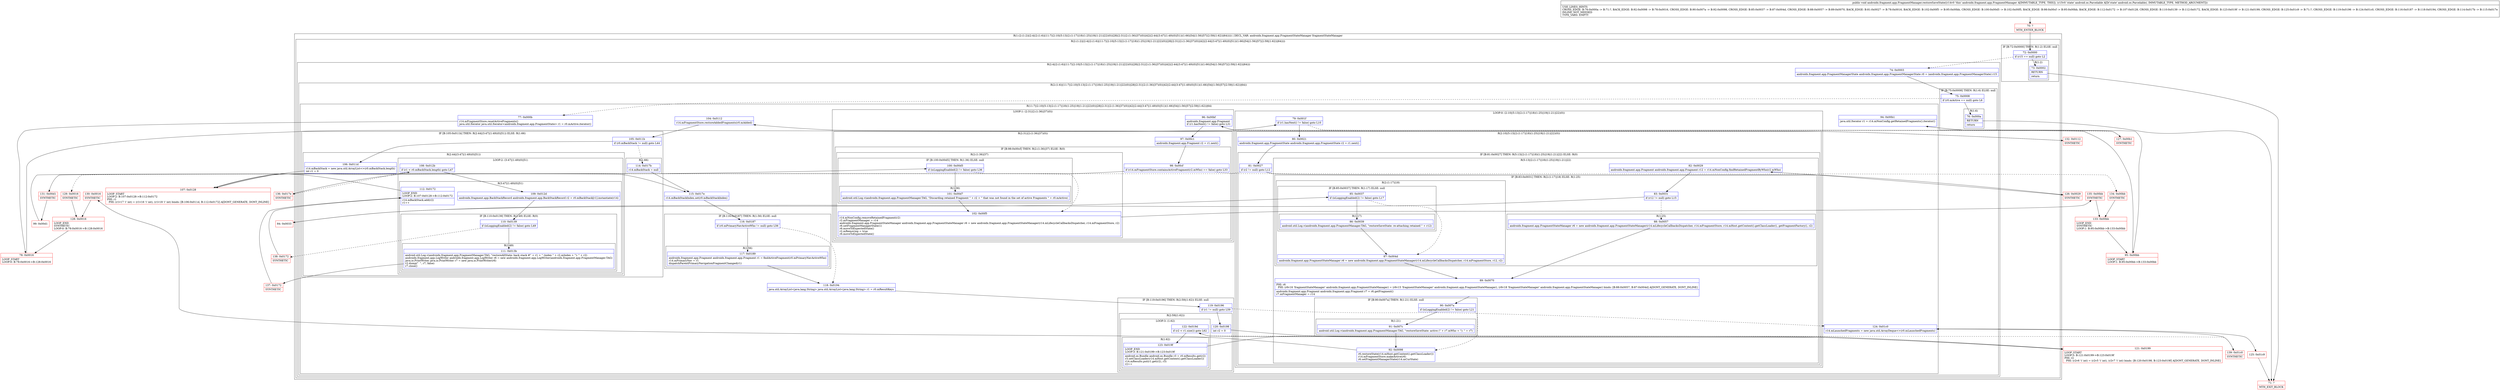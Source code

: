 digraph "CFG forandroidx.fragment.app.FragmentManager.restoreSaveState(Landroid\/os\/Parcelable;)V" {
subgraph cluster_Region_1991380326 {
label = "R(1:(2:(1:2)|(2:4|(2:(1:6)|(11:7|(2:10|(5:13|(2:(1:17)|18)(1:25)|19|(1:21)|22)(0))|28|(2:31|(2:(1:36)|37)(0))|42|(2:44|(3:47|(1:49)(0)|51))(1:66)|54|(1:56)|57|(2:59|(1:62))|64))))) | DECL_VAR: androidx.fragment.app.FragmentStateManager fragmentStateManager\l";
node [shape=record,color=blue];
subgraph cluster_Region_1353529499 {
label = "R(2:(1:2)|(2:4|(2:(1:6)|(11:7|(2:10|(5:13|(2:(1:17)|18)(1:25)|19|(1:21)|22)(0))|28|(2:31|(2:(1:36)|37)(0))|42|(2:44|(3:47|(1:49)(0)|51))(1:66)|54|(1:56)|57|(2:59|(1:62))|64))))";
node [shape=record,color=blue];
subgraph cluster_IfRegion_1773725657 {
label = "IF [B:72:0x0000] THEN: R(1:2) ELSE: null";
node [shape=record,color=blue];
Node_72 [shape=record,label="{72\:\ 0x0000|if (r15 == null) goto L2\l}"];
subgraph cluster_Region_447815692 {
label = "R(1:2)";
node [shape=record,color=blue];
Node_73 [shape=record,label="{73\:\ 0x0002|RETURN\l|return\l}"];
}
}
subgraph cluster_Region_1599666860 {
label = "R(2:4|(2:(1:6)|(11:7|(2:10|(5:13|(2:(1:17)|18)(1:25)|19|(1:21)|22)(0))|28|(2:31|(2:(1:36)|37)(0))|42|(2:44|(3:47|(1:49)(0)|51))(1:66)|54|(1:56)|57|(2:59|(1:62))|64)))";
node [shape=record,color=blue];
Node_74 [shape=record,label="{74\:\ 0x0003|androidx.fragment.app.FragmentManagerState androidx.fragment.app.FragmentManagerState r0 = (androidx.fragment.app.FragmentManagerState) r15\l}"];
subgraph cluster_Region_2089731841 {
label = "R(2:(1:6)|(11:7|(2:10|(5:13|(2:(1:17)|18)(1:25)|19|(1:21)|22)(0))|28|(2:31|(2:(1:36)|37)(0))|42|(2:44|(3:47|(1:49)(0)|51))(1:66)|54|(1:56)|57|(2:59|(1:62))|64))";
node [shape=record,color=blue];
subgraph cluster_IfRegion_887149984 {
label = "IF [B:75:0x0008] THEN: R(1:6) ELSE: null";
node [shape=record,color=blue];
Node_75 [shape=record,label="{75\:\ 0x0008|if (r0.mActive == null) goto L6\l}"];
subgraph cluster_Region_1172197867 {
label = "R(1:6)";
node [shape=record,color=blue];
Node_76 [shape=record,label="{76\:\ 0x000a|RETURN\l|return\l}"];
}
}
subgraph cluster_Region_541516045 {
label = "R(11:7|(2:10|(5:13|(2:(1:17)|18)(1:25)|19|(1:21)|22)(0))|28|(2:31|(2:(1:36)|37)(0))|42|(2:44|(3:47|(1:49)(0)|51))(1:66)|54|(1:56)|57|(2:59|(1:62))|64)";
node [shape=record,color=blue];
Node_77 [shape=record,label="{77\:\ 0x000b|r14.mFragmentStore.resetActiveFragments()\ljava.util.Iterator java.util.Iterator\<androidx.fragment.app.FragmentState\> r1 = r0.mActive.iterator()\l}"];
subgraph cluster_LoopRegion_2055441468 {
label = "LOOP:0: (2:10|(5:13|(2:(1:17)|18)(1:25)|19|(1:21)|22)(0))";
node [shape=record,color=blue];
Node_79 [shape=record,label="{79\:\ 0x001f|if (r1.hasNext() != false) goto L10\l}"];
subgraph cluster_Region_1996170442 {
label = "R(2:10|(5:13|(2:(1:17)|18)(1:25)|19|(1:21)|22)(0))";
node [shape=record,color=blue];
Node_80 [shape=record,label="{80\:\ 0x0021|androidx.fragment.app.FragmentState androidx.fragment.app.FragmentState r2 = r1.next()\l}"];
subgraph cluster_IfRegion_1830123538 {
label = "IF [B:81:0x0027] THEN: R(5:13|(2:(1:17)|18)(1:25)|19|(1:21)|22) ELSE: R(0)";
node [shape=record,color=blue];
Node_81 [shape=record,label="{81\:\ 0x0027|if (r2 != null) goto L12\l}"];
subgraph cluster_Region_1941736969 {
label = "R(5:13|(2:(1:17)|18)(1:25)|19|(1:21)|22)";
node [shape=record,color=blue];
Node_82 [shape=record,label="{82\:\ 0x0029|androidx.fragment.app.Fragment androidx.fragment.app.Fragment r12 = r14.mNonConfig.findRetainedFragmentByWho(r2.mWho)\l}"];
subgraph cluster_IfRegion_958934230 {
label = "IF [B:83:0x0031] THEN: R(2:(1:17)|18) ELSE: R(1:25)";
node [shape=record,color=blue];
Node_83 [shape=record,label="{83\:\ 0x0031|if (r12 != null) goto L15\l}"];
subgraph cluster_Region_1462609813 {
label = "R(2:(1:17)|18)";
node [shape=record,color=blue];
subgraph cluster_IfRegion_1811341478 {
label = "IF [B:85:0x0037] THEN: R(1:17) ELSE: null";
node [shape=record,color=blue];
Node_85 [shape=record,label="{85\:\ 0x0037|if (isLoggingEnabled(2) != false) goto L17\l}"];
subgraph cluster_Region_787689788 {
label = "R(1:17)";
node [shape=record,color=blue];
Node_86 [shape=record,label="{86\:\ 0x0039|android.util.Log.v(androidx.fragment.app.FragmentManager.TAG, \"restoreSaveState: re\-attaching retained \" + r12)\l}"];
}
}
Node_87 [shape=record,label="{87\:\ 0x004d|androidx.fragment.app.FragmentStateManager r6 = new androidx.fragment.app.FragmentStateManager(r14.mLifecycleCallbacksDispatcher, r14.mFragmentStore, r12, r2)\l}"];
}
subgraph cluster_Region_2134580939 {
label = "R(1:25)";
node [shape=record,color=blue];
Node_88 [shape=record,label="{88\:\ 0x0057|androidx.fragment.app.FragmentStateManager r6 = new androidx.fragment.app.FragmentStateManager(r14.mLifecycleCallbacksDispatcher, r14.mFragmentStore, r14.mHost.getContext().getClassLoader(), getFragmentFactory(), r2)\l}"];
}
}
Node_89 [shape=record,label="{89\:\ 0x0070|PHI: r6 \l  PHI: (r6v16 'fragmentStateManager' androidx.fragment.app.FragmentStateManager) = (r6v15 'fragmentStateManager' androidx.fragment.app.FragmentStateManager), (r6v18 'fragmentStateManager' androidx.fragment.app.FragmentStateManager) binds: [B:88:0x0057, B:87:0x004d] A[DONT_GENERATE, DONT_INLINE]\l|androidx.fragment.app.Fragment androidx.fragment.app.Fragment r7 = r6.getFragment()\lr7.mFragmentManager = r14\l}"];
subgraph cluster_IfRegion_2027166868 {
label = "IF [B:90:0x007a] THEN: R(1:21) ELSE: null";
node [shape=record,color=blue];
Node_90 [shape=record,label="{90\:\ 0x007a|if (isLoggingEnabled(2) != false) goto L21\l}"];
subgraph cluster_Region_341326456 {
label = "R(1:21)";
node [shape=record,color=blue];
Node_91 [shape=record,label="{91\:\ 0x007c|android.util.Log.v(androidx.fragment.app.FragmentManager.TAG, \"restoreSaveState: active (\" + r7.mWho + \"): \" + r7)\l}"];
}
}
Node_92 [shape=record,label="{92\:\ 0x0098|r6.restoreState(r14.mHost.getContext().getClassLoader())\lr14.mFragmentStore.makeActive(r6)\lr6.setFragmentManagerState(r14.mCurState)\l}"];
}
subgraph cluster_Region_1927838272 {
label = "R(0)";
node [shape=record,color=blue];
}
}
}
}
Node_94 [shape=record,label="{94\:\ 0x00b1|java.util.Iterator r1 = r14.mNonConfig.getRetainedFragments().iterator()\l\l}"];
subgraph cluster_LoopRegion_1166945535 {
label = "LOOP:1: (2:31|(2:(1:36)|37)(0))";
node [shape=record,color=blue];
Node_96 [shape=record,label="{96\:\ 0x00bf|androidx.fragment.app.Fragment \lif (r1.hasNext() != false) goto L31\l}"];
subgraph cluster_Region_429983544 {
label = "R(2:31|(2:(1:36)|37)(0))";
node [shape=record,color=blue];
Node_97 [shape=record,label="{97\:\ 0x00c1|androidx.fragment.app.Fragment r2 = r1.next()\l}"];
subgraph cluster_IfRegion_1103730724 {
label = "IF [B:98:0x00cf] THEN: R(2:(1:36)|37) ELSE: R(0)";
node [shape=record,color=blue];
Node_98 [shape=record,label="{98\:\ 0x00cf|if (r14.mFragmentStore.containsActiveFragment(r2.mWho) == false) goto L33\l}"];
subgraph cluster_Region_835923366 {
label = "R(2:(1:36)|37)";
node [shape=record,color=blue];
subgraph cluster_IfRegion_1891811367 {
label = "IF [B:100:0x00d5] THEN: R(1:36) ELSE: null";
node [shape=record,color=blue];
Node_100 [shape=record,label="{100\:\ 0x00d5|if (isLoggingEnabled(2) != false) goto L36\l}"];
subgraph cluster_Region_2122230124 {
label = "R(1:36)";
node [shape=record,color=blue];
Node_101 [shape=record,label="{101\:\ 0x00d7|android.util.Log.v(androidx.fragment.app.FragmentManager.TAG, \"Discarding retained Fragment \" + r2 + \" that was not found in the set of active Fragments \" + r0.mActive)\l}"];
}
}
Node_102 [shape=record,label="{102\:\ 0x00f5|r14.mNonConfig.removeRetainedFragment(r2)\lr2.mFragmentManager = r14\landroidx.fragment.app.FragmentStateManager androidx.fragment.app.FragmentStateManager r6 = new androidx.fragment.app.FragmentStateManager(r14.mLifecycleCallbacksDispatcher, r14.mFragmentStore, r2)\lr6.setFragmentManagerState(1)\lr6.moveToExpectedState()\lr2.mRemoving = true\lr6.moveToExpectedState()\l}"];
}
subgraph cluster_Region_1142940436 {
label = "R(0)";
node [shape=record,color=blue];
}
}
}
}
Node_104 [shape=record,label="{104\:\ 0x0112|r14.mFragmentStore.restoreAddedFragments(r0.mAdded)\l}"];
subgraph cluster_IfRegion_1718333845 {
label = "IF [B:105:0x011b] THEN: R(2:44|(3:47|(1:49)(0)|51)) ELSE: R(1:66)";
node [shape=record,color=blue];
Node_105 [shape=record,label="{105\:\ 0x011b|if (r0.mBackStack != null) goto L44\l}"];
subgraph cluster_Region_1418999085 {
label = "R(2:44|(3:47|(1:49)(0)|51))";
node [shape=record,color=blue];
Node_106 [shape=record,label="{106\:\ 0x011d|r14.mBackStack = new java.util.ArrayList\<\>(r0.mBackStack.length)\lint r1 = 0\l}"];
subgraph cluster_LoopRegion_1137571899 {
label = "LOOP:2: (3:47|(1:49)(0)|51)";
node [shape=record,color=blue];
Node_108 [shape=record,label="{108\:\ 0x012b|if (r1 \< r0.mBackStack.length) goto L47\l}"];
subgraph cluster_Region_1215499495 {
label = "R(3:47|(1:49)(0)|51)";
node [shape=record,color=blue];
Node_109 [shape=record,label="{109\:\ 0x012d|androidx.fragment.app.BackStackRecord androidx.fragment.app.BackStackRecord r2 = r0.mBackStack[r1].instantiate(r14)\l}"];
subgraph cluster_IfRegion_1427547240 {
label = "IF [B:110:0x0139] THEN: R(1:49) ELSE: R(0)";
node [shape=record,color=blue];
Node_110 [shape=record,label="{110\:\ 0x0139|if (isLoggingEnabled(2) != false) goto L49\l}"];
subgraph cluster_Region_317114985 {
label = "R(1:49)";
node [shape=record,color=blue];
Node_111 [shape=record,label="{111\:\ 0x013b|android.util.Log.v(androidx.fragment.app.FragmentManager.TAG, \"restoreAllState: back stack #\" + r1 + \" (index \" + r2.mIndex + \"): \" + r2)\landroidx.fragment.app.LogWriter androidx.fragment.app.LogWriter r6 = new androidx.fragment.app.LogWriter(androidx.fragment.app.FragmentManager.TAG)\ljava.io.PrintWriter java.io.PrintWriter r7 = new java.io.PrintWriter(r6)\lr2.dump(\"  \", r7, false)\lr7.close()\l}"];
}
subgraph cluster_Region_1486036566 {
label = "R(0)";
node [shape=record,color=blue];
}
}
Node_112 [shape=record,label="{112\:\ 0x0172|LOOP_END\lLOOP:2: B:107:0x0128\-\>B:112:0x0172\l|r14.mBackStack.add(r2)\lr1++\l}"];
}
}
}
subgraph cluster_Region_1052130971 {
label = "R(1:66)";
node [shape=record,color=blue];
Node_114 [shape=record,label="{114\:\ 0x017b|r14.mBackStack = null\l}"];
}
}
Node_115 [shape=record,label="{115\:\ 0x017e|r14.mBackStackIndex.set(r0.mBackStackIndex)\l}"];
subgraph cluster_IfRegion_1932520293 {
label = "IF [B:116:0x0187] THEN: R(1:56) ELSE: null";
node [shape=record,color=blue];
Node_116 [shape=record,label="{116\:\ 0x0187|if (r0.mPrimaryNavActiveWho != null) goto L56\l}"];
subgraph cluster_Region_115836272 {
label = "R(1:56)";
node [shape=record,color=blue];
Node_117 [shape=record,label="{117\:\ 0x0189|androidx.fragment.app.Fragment androidx.fragment.app.Fragment r1 = findActiveFragment(r0.mPrimaryNavActiveWho)\lr14.mPrimaryNav = r1\ldispatchParentPrimaryNavigationFragmentChanged(r1)\l}"];
}
}
Node_118 [shape=record,label="{118\:\ 0x0194|java.util.ArrayList\<java.lang.String\> java.util.ArrayList\<java.lang.String\> r1 = r0.mResultKeys\l}"];
subgraph cluster_IfRegion_1284371296 {
label = "IF [B:119:0x0196] THEN: R(2:59|(1:62)) ELSE: null";
node [shape=record,color=blue];
Node_119 [shape=record,label="{119\:\ 0x0196|if (r1 != null) goto L59\l}"];
subgraph cluster_Region_1024746613 {
label = "R(2:59|(1:62))";
node [shape=record,color=blue];
Node_120 [shape=record,label="{120\:\ 0x0198|int r2 = 0\l}"];
subgraph cluster_LoopRegion_1527836999 {
label = "LOOP:3: (1:62)";
node [shape=record,color=blue];
Node_122 [shape=record,label="{122\:\ 0x019d|if (r2 \< r1.size()) goto L62\l}"];
subgraph cluster_Region_717732279 {
label = "R(1:62)";
node [shape=record,color=blue];
Node_123 [shape=record,label="{123\:\ 0x019f|LOOP_END\lLOOP:3: B:121:0x0199\-\>B:123:0x019f\l|android.os.Bundle android.os.Bundle r3 = r0.mResults.get(r2)\lr3.setClassLoader(r14.mHost.getContext().getClassLoader())\lr14.mResults.put(r1.get(r2), r3)\lr2++\l}"];
}
}
}
}
Node_124 [shape=record,label="{124\:\ 0x01c0|r14.mLaunchedFragments = new java.util.ArrayDeque\<\>(r0.mLaunchedFragments)\l}"];
}
}
}
}
}
Node_70 [shape=record,color=red,label="{70\:\ ?|MTH_ENTER_BLOCK\l}"];
Node_71 [shape=record,color=red,label="{71\:\ ?|MTH_EXIT_BLOCK\l}"];
Node_78 [shape=record,color=red,label="{78\:\ 0x0016|LOOP_START\lLOOP:0: B:78:0x0016\-\>B:128:0x0016\l}"];
Node_126 [shape=record,color=red,label="{126\:\ 0x0029|SYNTHETIC\l}"];
Node_84 [shape=record,color=red,label="{84\:\ 0x0033}"];
Node_130 [shape=record,color=red,label="{130\:\ 0x0016|SYNTHETIC\l}"];
Node_128 [shape=record,color=red,label="{128\:\ 0x0016|LOOP_END\lSYNTHETIC\lLOOP:0: B:78:0x0016\-\>B:128:0x0016\l}"];
Node_129 [shape=record,color=red,label="{129\:\ 0x0016|SYNTHETIC\l}"];
Node_127 [shape=record,color=red,label="{127\:\ 0x00b1|SYNTHETIC\l}"];
Node_95 [shape=record,color=red,label="{95\:\ 0x00bb|LOOP_START\lLOOP:1: B:95:0x00bb\-\>B:133:0x00bb\l}"];
Node_131 [shape=record,color=red,label="{131\:\ 0x00d1|SYNTHETIC\l}"];
Node_99 [shape=record,color=red,label="{99\:\ 0x00d1}"];
Node_135 [shape=record,color=red,label="{135\:\ 0x00bb|SYNTHETIC\l}"];
Node_133 [shape=record,color=red,label="{133\:\ 0x00bb|LOOP_END\lSYNTHETIC\lLOOP:1: B:95:0x00bb\-\>B:133:0x00bb\l}"];
Node_134 [shape=record,color=red,label="{134\:\ 0x00bb|SYNTHETIC\l}"];
Node_132 [shape=record,color=red,label="{132\:\ 0x0112|SYNTHETIC\l}"];
Node_107 [shape=record,color=red,label="{107\:\ 0x0128|LOOP_START\lLOOP:2: B:107:0x0128\-\>B:112:0x0172\lPHI: r1 \l  PHI: (r1v17 'i' int) = (r1v16 'i' int), (r1v18 'i' int) binds: [B:106:0x011d, B:112:0x0172] A[DONT_GENERATE, DONT_INLINE]\l}"];
Node_137 [shape=record,color=red,label="{137\:\ 0x0172|SYNTHETIC\l}"];
Node_138 [shape=record,color=red,label="{138\:\ 0x0172|SYNTHETIC\l}"];
Node_136 [shape=record,color=red,label="{136\:\ 0x017e|SYNTHETIC\l}"];
Node_121 [shape=record,color=red,label="{121\:\ 0x0199|LOOP_START\lLOOP:3: B:121:0x0199\-\>B:123:0x019f\lPHI: r2 \l  PHI: (r2v6 'i' int) = (r2v5 'i' int), (r2v7 'i' int) binds: [B:120:0x0198, B:123:0x019f] A[DONT_GENERATE, DONT_INLINE]\l}"];
Node_139 [shape=record,color=red,label="{139\:\ 0x01c0|SYNTHETIC\l}"];
Node_125 [shape=record,color=red,label="{125\:\ 0x01c9}"];
MethodNode[shape=record,label="{public void androidx.fragment.app.FragmentManager.restoreSaveState((r14v0 'this' androidx.fragment.app.FragmentManager A[IMMUTABLE_TYPE, THIS]), (r15v0 'state' android.os.Parcelable A[D('state' android.os.Parcelable), IMMUTABLE_TYPE, METHOD_ARGUMENT]))  | USE_LINES_HINTS\lCROSS_EDGE: B:76:0x000a \-\> B:71:?, BACK_EDGE: B:92:0x0098 \-\> B:78:0x0016, CROSS_EDGE: B:90:0x007a \-\> B:92:0x0098, CROSS_EDGE: B:85:0x0037 \-\> B:87:0x004d, CROSS_EDGE: B:88:0x0057 \-\> B:89:0x0070, BACK_EDGE: B:81:0x0027 \-\> B:78:0x0016, BACK_EDGE: B:102:0x00f5 \-\> B:95:0x00bb, CROSS_EDGE: B:100:0x00d5 \-\> B:102:0x00f5, BACK_EDGE: B:98:0x00cf \-\> B:95:0x00bb, BACK_EDGE: B:112:0x0172 \-\> B:107:0x0128, CROSS_EDGE: B:110:0x0139 \-\> B:112:0x0172, BACK_EDGE: B:123:0x019f \-\> B:121:0x0199, CROSS_EDGE: B:125:0x01c9 \-\> B:71:?, CROSS_EDGE: B:119:0x0196 \-\> B:124:0x01c0, CROSS_EDGE: B:116:0x0187 \-\> B:118:0x0194, CROSS_EDGE: B:114:0x017b \-\> B:115:0x017e\lINLINE_NOT_NEEDED\lTYPE_VARS: EMPTY\l}"];
MethodNode -> Node_70;Node_72 -> Node_73;
Node_72 -> Node_74[style=dashed];
Node_73 -> Node_71;
Node_74 -> Node_75;
Node_75 -> Node_76;
Node_75 -> Node_77[style=dashed];
Node_76 -> Node_71;
Node_77 -> Node_78;
Node_79 -> Node_80;
Node_79 -> Node_127[style=dashed];
Node_80 -> Node_81;
Node_81 -> Node_126;
Node_81 -> Node_129[style=dashed];
Node_82 -> Node_83;
Node_83 -> Node_84;
Node_83 -> Node_88[style=dashed];
Node_85 -> Node_86;
Node_85 -> Node_87[style=dashed];
Node_86 -> Node_87;
Node_87 -> Node_89;
Node_88 -> Node_89;
Node_89 -> Node_90;
Node_90 -> Node_91;
Node_90 -> Node_92[style=dashed];
Node_91 -> Node_92;
Node_92 -> Node_130;
Node_94 -> Node_95;
Node_96 -> Node_97;
Node_96 -> Node_132[style=dashed];
Node_97 -> Node_98;
Node_98 -> Node_131;
Node_98 -> Node_134[style=dashed];
Node_100 -> Node_101;
Node_100 -> Node_102[style=dashed];
Node_101 -> Node_102;
Node_102 -> Node_135;
Node_104 -> Node_105;
Node_105 -> Node_106;
Node_105 -> Node_114[style=dashed];
Node_106 -> Node_107;
Node_108 -> Node_109;
Node_108 -> Node_136[style=dashed];
Node_109 -> Node_110;
Node_110 -> Node_111;
Node_110 -> Node_138[style=dashed];
Node_111 -> Node_137;
Node_112 -> Node_107;
Node_114 -> Node_115;
Node_115 -> Node_116;
Node_116 -> Node_117;
Node_116 -> Node_118[style=dashed];
Node_117 -> Node_118;
Node_118 -> Node_119;
Node_119 -> Node_120;
Node_119 -> Node_124[style=dashed];
Node_120 -> Node_121;
Node_122 -> Node_123;
Node_122 -> Node_139[style=dashed];
Node_123 -> Node_121;
Node_124 -> Node_125;
Node_70 -> Node_72;
Node_78 -> Node_79;
Node_126 -> Node_82;
Node_84 -> Node_85;
Node_130 -> Node_128;
Node_128 -> Node_78;
Node_129 -> Node_128;
Node_127 -> Node_94;
Node_95 -> Node_96;
Node_131 -> Node_99;
Node_99 -> Node_100;
Node_135 -> Node_133;
Node_133 -> Node_95;
Node_134 -> Node_133;
Node_132 -> Node_104;
Node_107 -> Node_108;
Node_137 -> Node_112;
Node_138 -> Node_112;
Node_136 -> Node_115;
Node_121 -> Node_122;
Node_139 -> Node_124;
Node_125 -> Node_71;
}

